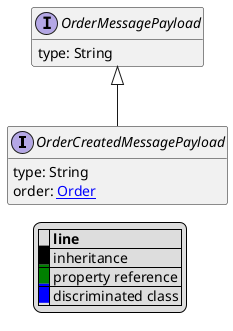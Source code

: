 @startuml

hide empty fields
hide empty methods
legend
|= |= line |
|<back:black>   </back>| inheritance |
|<back:green>   </back>| property reference |
|<back:blue>   </back>| discriminated class |
endlegend
interface OrderCreatedMessagePayload [[OrderCreatedMessagePayload.svg]] extends OrderMessagePayload {
    type: String
    order: [[Order.svg Order]]
}
interface OrderMessagePayload [[OrderMessagePayload.svg]]  {
    type: String
}





@enduml
